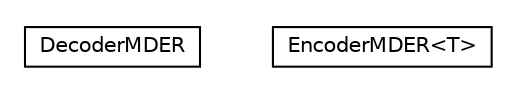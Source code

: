 #!/usr/local/bin/dot
#
# Class diagram 
# Generated by UMLGraph version R5_6-24-gf6e263 (http://www.umlgraph.org/)
#

digraph G {
	edge [fontname="Helvetica",fontsize=10,labelfontname="Helvetica",labelfontsize=10];
	node [fontname="Helvetica",fontsize=10,shape=plaintext];
	nodesep=0.25;
	ranksep=0.5;
	// org.universAAL.lddi.lib.ieeex73std.mder.DecoderMDER
	c699209 [label=<<table title="org.universAAL.lddi.lib.ieeex73std.mder.DecoderMDER" border="0" cellborder="1" cellspacing="0" cellpadding="2" port="p" href="./DecoderMDER.html">
		<tr><td><table border="0" cellspacing="0" cellpadding="1">
<tr><td align="center" balign="center"> DecoderMDER </td></tr>
		</table></td></tr>
		</table>>, URL="./DecoderMDER.html", fontname="Helvetica", fontcolor="black", fontsize=10.0];
	// org.universAAL.lddi.lib.ieeex73std.mder.EncoderMDER<T>
	c699210 [label=<<table title="org.universAAL.lddi.lib.ieeex73std.mder.EncoderMDER" border="0" cellborder="1" cellspacing="0" cellpadding="2" port="p" href="./EncoderMDER.html">
		<tr><td><table border="0" cellspacing="0" cellpadding="1">
<tr><td align="center" balign="center"> EncoderMDER&lt;T&gt; </td></tr>
		</table></td></tr>
		</table>>, URL="./EncoderMDER.html", fontname="Helvetica", fontcolor="black", fontsize=10.0];
}

